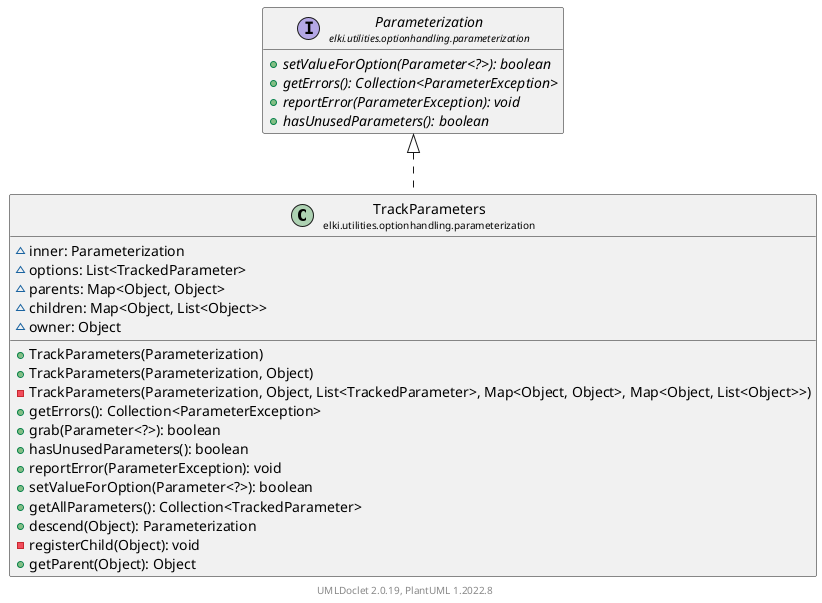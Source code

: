 @startuml
    remove .*\.(Instance|Par|Parameterizer|Factory)$
    set namespaceSeparator none
    hide empty fields
    hide empty methods

    class "<size:14>TrackParameters\n<size:10>elki.utilities.optionhandling.parameterization" as elki.utilities.optionhandling.parameterization.TrackParameters [[TrackParameters.html]] {
        ~inner: Parameterization
        ~options: List<TrackedParameter>
        ~parents: Map<Object, Object>
        ~children: Map<Object, List<Object>>
        ~owner: Object
        +TrackParameters(Parameterization)
        +TrackParameters(Parameterization, Object)
        -TrackParameters(Parameterization, Object, List<TrackedParameter>, Map<Object, Object>, Map<Object, List<Object>>)
        +getErrors(): Collection<ParameterException>
        +grab(Parameter<?>): boolean
        +hasUnusedParameters(): boolean
        +reportError(ParameterException): void
        +setValueForOption(Parameter<?>): boolean
        +getAllParameters(): Collection<TrackedParameter>
        +descend(Object): Parameterization
        -registerChild(Object): void
        +getParent(Object): Object
    }

    interface "<size:14>Parameterization\n<size:10>elki.utilities.optionhandling.parameterization" as elki.utilities.optionhandling.parameterization.Parameterization [[Parameterization.html]] {
        {abstract} +setValueForOption(Parameter<?>): boolean
        {abstract} +getErrors(): Collection<ParameterException>
        {abstract} +reportError(ParameterException): void
        {abstract} +hasUnusedParameters(): boolean
    }

    elki.utilities.optionhandling.parameterization.Parameterization <|.. elki.utilities.optionhandling.parameterization.TrackParameters

    center footer UMLDoclet 2.0.19, PlantUML 1.2022.8
@enduml
